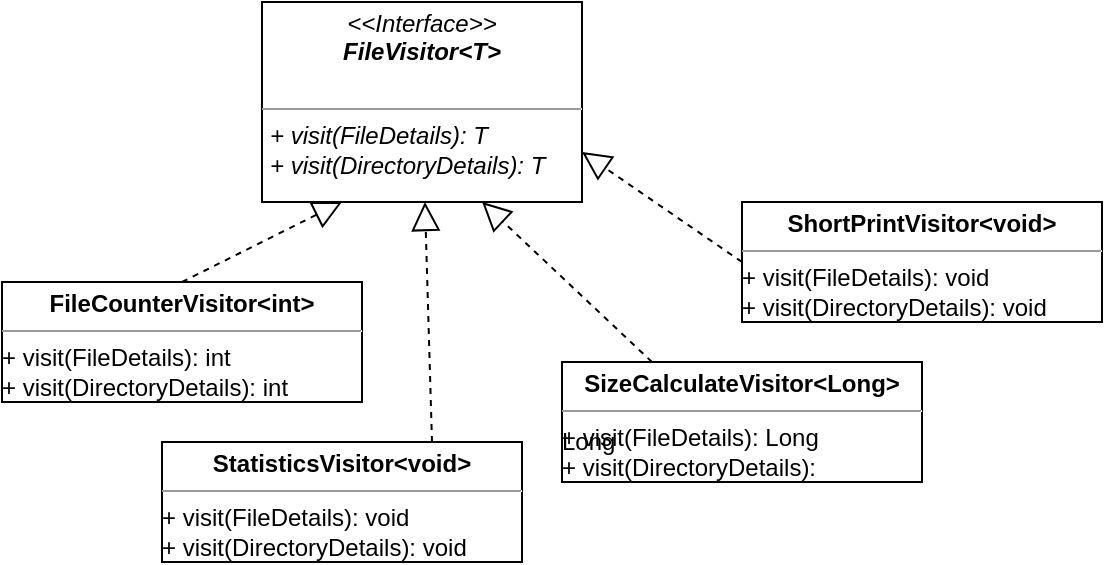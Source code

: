 <mxfile version="18.0.3" type="github">
  <diagram id="lzb38jaXgkzpe9bq7vq8" name="Page-1">
    <mxGraphModel dx="782" dy="436" grid="1" gridSize="10" guides="1" tooltips="1" connect="1" arrows="1" fold="1" page="1" pageScale="1" pageWidth="850" pageHeight="1100" math="0" shadow="0">
      <root>
        <mxCell id="0" />
        <mxCell id="1" parent="0" />
        <mxCell id="3MZCWV2I13c31Z7ezB_y-3" value="&lt;p style=&quot;margin:0px;margin-top:4px;text-align:center;&quot;&gt;&lt;i&gt;&amp;lt;&amp;lt;Interface&amp;gt;&amp;gt;&lt;/i&gt;&lt;br&gt;&lt;b&gt;&lt;i&gt;FileVisitor&amp;lt;T&amp;gt;&lt;/i&gt;&lt;/b&gt;&lt;/p&gt;&lt;br&gt;&lt;hr size=&quot;1&quot;&gt;&lt;p style=&quot;margin:0px;margin-left:4px;&quot;&gt;&lt;i&gt;+ visit(FileDetails): T&lt;br&gt;+ visit(DirectoryDetails): T&lt;/i&gt;&lt;/p&gt;" style="verticalAlign=top;align=left;overflow=fill;fontSize=12;fontFamily=Helvetica;html=1;" vertex="1" parent="1">
          <mxGeometry x="570" y="60" width="160" height="100" as="geometry" />
        </mxCell>
        <mxCell id="3MZCWV2I13c31Z7ezB_y-5" value="&lt;p style=&quot;margin:0px;margin-top:4px;text-align:center;&quot;&gt;&lt;b&gt;FileCounterVisitor&amp;lt;int&amp;gt;&lt;/b&gt;&lt;/p&gt;&lt;hr size=&quot;1&quot;&gt;&lt;div style=&quot;height:2px;&quot;&gt;+ visit(FileDetails): int&lt;br&gt;+ visit(DirectoryDetails): int&lt;/div&gt;" style="verticalAlign=top;align=left;overflow=fill;fontSize=12;fontFamily=Helvetica;html=1;" vertex="1" parent="1">
          <mxGeometry x="440" y="200" width="180" height="60" as="geometry" />
        </mxCell>
        <mxCell id="3MZCWV2I13c31Z7ezB_y-6" value="&lt;p style=&quot;margin:0px;margin-top:4px;text-align:center;&quot;&gt;&lt;b&gt;StatisticsVisitor&amp;lt;void&amp;gt;&lt;/b&gt;&lt;/p&gt;&lt;hr size=&quot;1&quot;&gt;&lt;div style=&quot;height:2px;&quot;&gt;+ visit(FileDetails): void&lt;br&gt;+ visit(DirectoryDetails): void&lt;/div&gt;" style="verticalAlign=top;align=left;overflow=fill;fontSize=12;fontFamily=Helvetica;html=1;" vertex="1" parent="1">
          <mxGeometry x="520" y="280" width="180" height="60" as="geometry" />
        </mxCell>
        <mxCell id="3MZCWV2I13c31Z7ezB_y-7" value="&lt;p style=&quot;margin:0px;margin-top:4px;text-align:center;&quot;&gt;&lt;b&gt;ShortPrintVisitor&amp;lt;void&amp;gt;&lt;/b&gt;&lt;/p&gt;&lt;hr size=&quot;1&quot;&gt;&lt;div style=&quot;height:2px;&quot;&gt;+ visit(FileDetails): void&lt;br&gt;+ visit(DirectoryDetails): void&lt;/div&gt;" style="verticalAlign=top;align=left;overflow=fill;fontSize=12;fontFamily=Helvetica;html=1;" vertex="1" parent="1">
          <mxGeometry x="810" y="160" width="180" height="60" as="geometry" />
        </mxCell>
        <mxCell id="3MZCWV2I13c31Z7ezB_y-8" value="&lt;p style=&quot;margin:0px;margin-top:4px;text-align:center;&quot;&gt;&lt;b&gt;SizeCalculateVisitor&amp;lt;Long&amp;gt;&lt;/b&gt;&lt;/p&gt;&lt;hr size=&quot;1&quot;&gt;&lt;div style=&quot;height:2px;&quot;&gt;+ visit(FileDetails): Long&lt;br&gt;+ visit(DirectoryDetails):&amp;nbsp;&lt;/div&gt;Long" style="verticalAlign=top;align=left;overflow=fill;fontSize=12;fontFamily=Helvetica;html=1;" vertex="1" parent="1">
          <mxGeometry x="720" y="240" width="180" height="60" as="geometry" />
        </mxCell>
        <mxCell id="3MZCWV2I13c31Z7ezB_y-9" value="" style="endArrow=block;dashed=1;endFill=0;endSize=12;html=1;rounded=0;exitX=0.5;exitY=0;exitDx=0;exitDy=0;entryX=0.25;entryY=1;entryDx=0;entryDy=0;" edge="1" parent="1" source="3MZCWV2I13c31Z7ezB_y-5" target="3MZCWV2I13c31Z7ezB_y-3">
          <mxGeometry width="160" relative="1" as="geometry">
            <mxPoint x="540" y="190" as="sourcePoint" />
            <mxPoint x="680" y="190" as="targetPoint" />
          </mxGeometry>
        </mxCell>
        <mxCell id="3MZCWV2I13c31Z7ezB_y-10" value="" style="endArrow=block;dashed=1;endFill=0;endSize=12;html=1;rounded=0;exitX=0.75;exitY=0;exitDx=0;exitDy=0;" edge="1" parent="1" source="3MZCWV2I13c31Z7ezB_y-6" target="3MZCWV2I13c31Z7ezB_y-3">
          <mxGeometry width="160" relative="1" as="geometry">
            <mxPoint x="540" y="210" as="sourcePoint" />
            <mxPoint x="620" y="170" as="targetPoint" />
          </mxGeometry>
        </mxCell>
        <mxCell id="3MZCWV2I13c31Z7ezB_y-11" value="" style="endArrow=block;dashed=1;endFill=0;endSize=12;html=1;rounded=0;exitX=0.25;exitY=0;exitDx=0;exitDy=0;entryX=0.688;entryY=1;entryDx=0;entryDy=0;entryPerimeter=0;" edge="1" parent="1" source="3MZCWV2I13c31Z7ezB_y-8" target="3MZCWV2I13c31Z7ezB_y-3">
          <mxGeometry width="160" relative="1" as="geometry">
            <mxPoint x="550" y="220" as="sourcePoint" />
            <mxPoint x="630" y="180" as="targetPoint" />
          </mxGeometry>
        </mxCell>
        <mxCell id="3MZCWV2I13c31Z7ezB_y-12" value="" style="endArrow=block;dashed=1;endFill=0;endSize=12;html=1;rounded=0;exitX=0;exitY=0.5;exitDx=0;exitDy=0;entryX=1;entryY=0.75;entryDx=0;entryDy=0;" edge="1" parent="1" source="3MZCWV2I13c31Z7ezB_y-7" target="3MZCWV2I13c31Z7ezB_y-3">
          <mxGeometry width="160" relative="1" as="geometry">
            <mxPoint x="520" y="190" as="sourcePoint" />
            <mxPoint x="680" y="190" as="targetPoint" />
          </mxGeometry>
        </mxCell>
      </root>
    </mxGraphModel>
  </diagram>
</mxfile>

